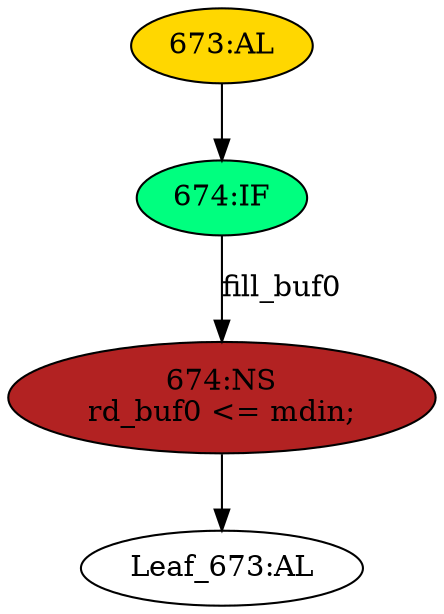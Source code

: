 strict digraph "" {
	node [label="\N"];
	"674:IF"	 [ast="<pyverilog.vparser.ast.IfStatement object at 0x7fa020e2f690>",
		fillcolor=springgreen,
		label="674:IF",
		statements="[]",
		style=filled,
		typ=IfStatement];
	"674:NS"	 [ast="<pyverilog.vparser.ast.NonblockingSubstitution object at 0x7fa020e2f750>",
		fillcolor=firebrick,
		label="674:NS
rd_buf0 <= mdin;",
		statements="[<pyverilog.vparser.ast.NonblockingSubstitution object at 0x7fa020e2f750>]",
		style=filled,
		typ=NonblockingSubstitution];
	"674:IF" -> "674:NS"	 [cond="['fill_buf0']",
		label=fill_buf0,
		lineno=674];
	"Leaf_673:AL"	 [def_var="['rd_buf0']",
		label="Leaf_673:AL"];
	"674:NS" -> "Leaf_673:AL"	 [cond="[]",
		lineno=None];
	"673:AL"	 [ast="<pyverilog.vparser.ast.Always object at 0x7fa020e2f8d0>",
		clk_sens=True,
		fillcolor=gold,
		label="673:AL",
		sens="['clk']",
		statements="[]",
		style=filled,
		typ=Always,
		use_var="['fill_buf0', 'mdin']"];
	"673:AL" -> "674:IF"	 [cond="[]",
		lineno=None];
}

